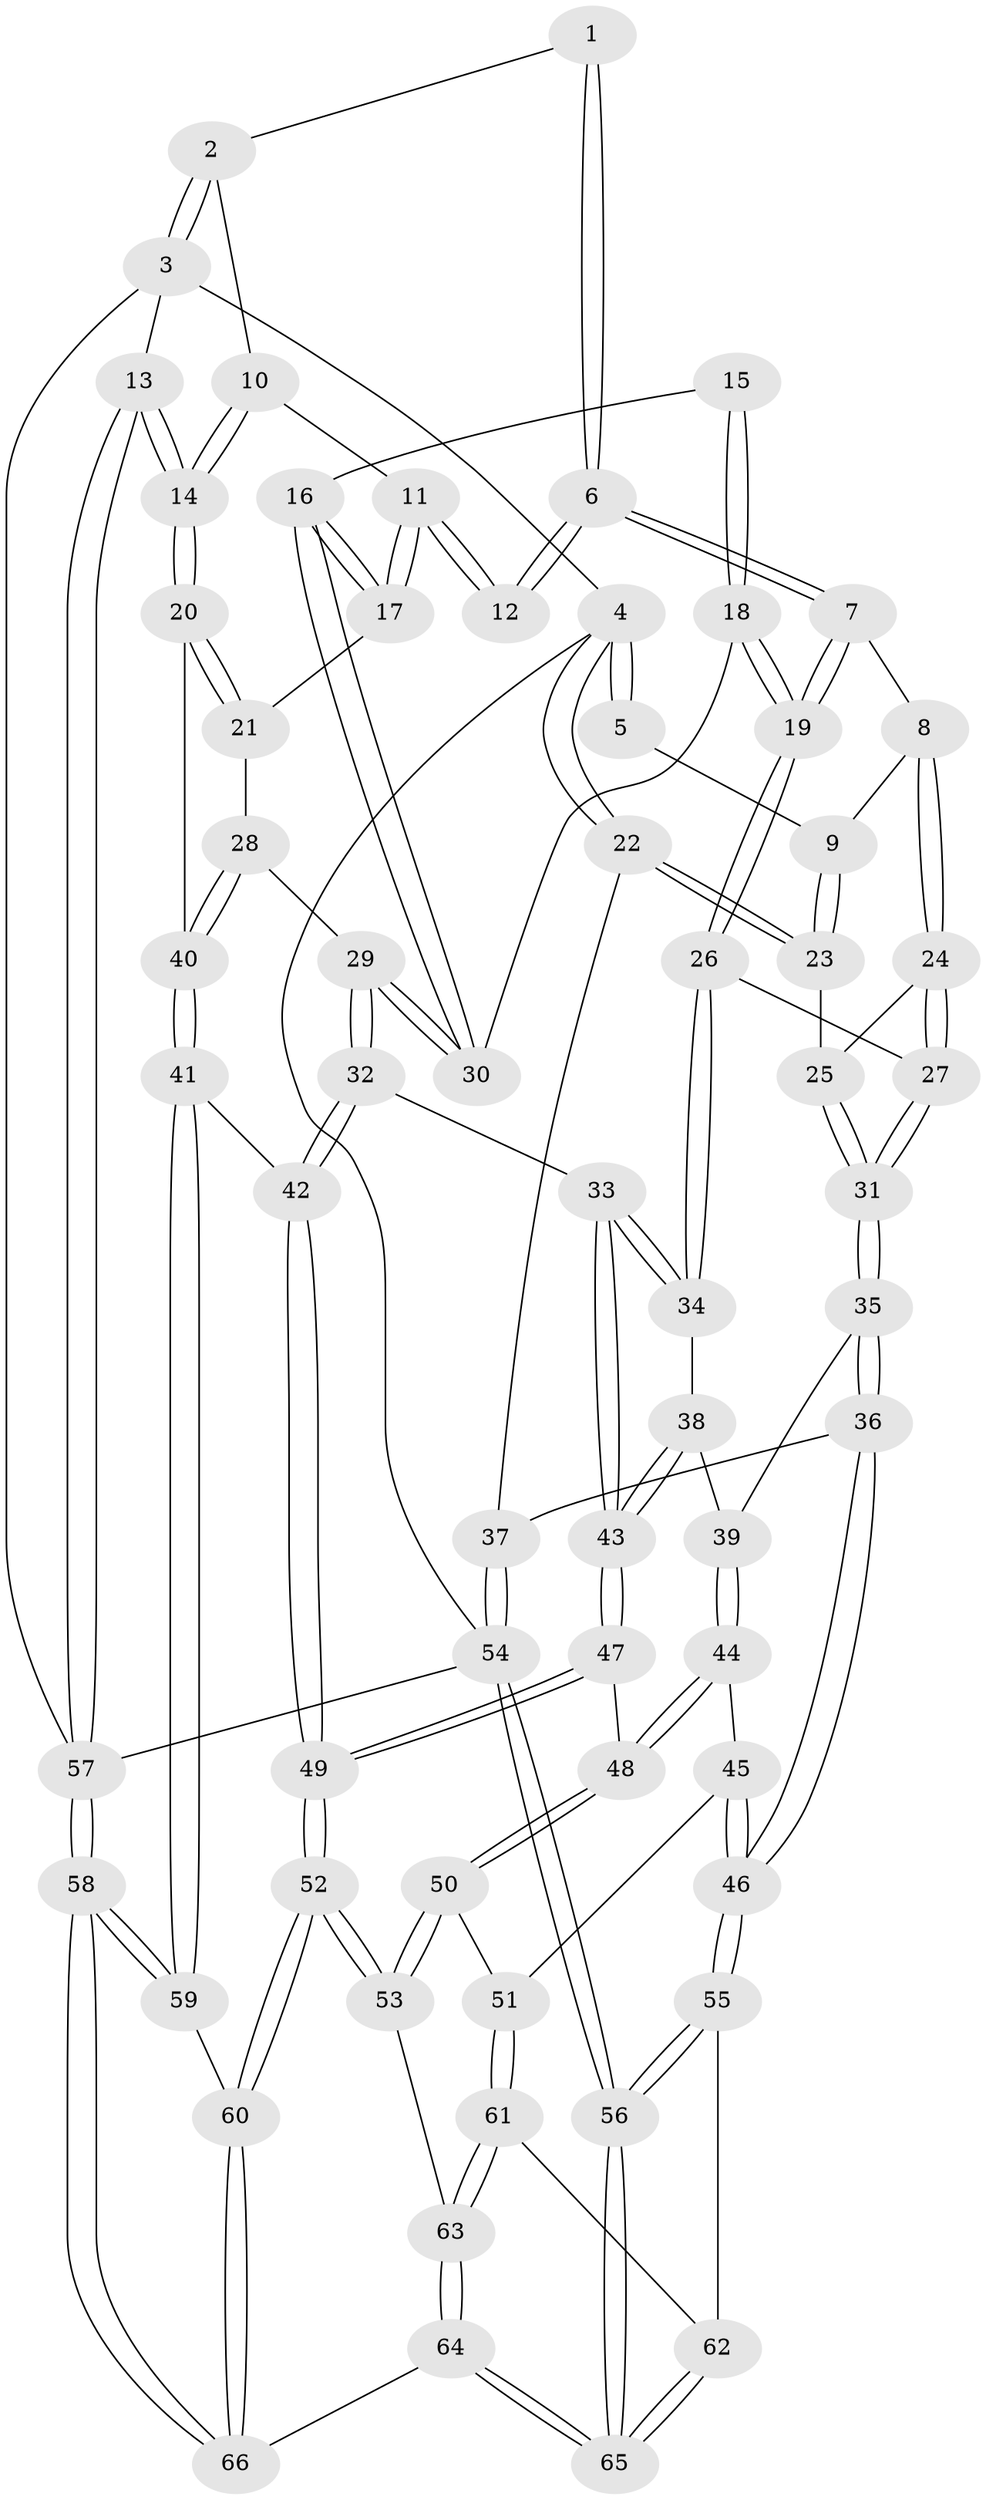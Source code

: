 // Generated by graph-tools (version 1.1) at 2025/38/03/09/25 02:38:51]
// undirected, 66 vertices, 162 edges
graph export_dot {
graph [start="1"]
  node [color=gray90,style=filled];
  1 [pos="+0.3830979298892843+0"];
  2 [pos="+1+0"];
  3 [pos="+1+0"];
  4 [pos="+0+0"];
  5 [pos="+0.32270087751157606+0"];
  6 [pos="+0.4054967142267851+0.0341981054790354"];
  7 [pos="+0.383922408128344+0.10744183983912979"];
  8 [pos="+0.2811189402750555+0.24264522877790945"];
  9 [pos="+0.03102483694376318+0.17590890960560107"];
  10 [pos="+0.8564040643223658+0.08263264677477236"];
  11 [pos="+0.7704653023712311+0.1728157078928206"];
  12 [pos="+0.4479974394493918+0.06810904624329696"];
  13 [pos="+1+0.5274492676774487"];
  14 [pos="+1+0.5204940762313607"];
  15 [pos="+0.48449652646621005+0.1120141235483408"];
  16 [pos="+0.6694168528143615+0.2844032449710662"];
  17 [pos="+0.73022251052282+0.2572136845363792"];
  18 [pos="+0.568235223359385+0.3524542316922996"];
  19 [pos="+0.4767767625682908+0.37965142318603146"];
  20 [pos="+0.9951331709317802+0.5219274884776212"];
  21 [pos="+0.7610420959129003+0.2948993454713249"];
  22 [pos="+0+0.26434313601999354"];
  23 [pos="+0+0.2506053377654487"];
  24 [pos="+0.27566789061193403+0.2623246289862626"];
  25 [pos="+0.03527973452623398+0.31360376025418535"];
  26 [pos="+0.4542496955304318+0.41251802018808725"];
  27 [pos="+0.27433520956491464+0.36005957972058367"];
  28 [pos="+0.7151368887480041+0.48624892706263306"];
  29 [pos="+0.6725701643294558+0.47398203030450736"];
  30 [pos="+0.6208204513232788+0.3481982832007874"];
  31 [pos="+0.20646855778241785+0.44089826976514135"];
  32 [pos="+0.5700794702417051+0.5551792372771784"];
  33 [pos="+0.5218478310781272+0.5311810844088537"];
  34 [pos="+0.45436012709069823+0.4332858431126806"];
  35 [pos="+0.20504282909072827+0.5038265430573259"];
  36 [pos="+0.10034788023282536+0.5736959230569157"];
  37 [pos="+0+0.5073484272154706"];
  38 [pos="+0.36445484524571653+0.5176203440947654"];
  39 [pos="+0.22849848339265277+0.5193125915460531"];
  40 [pos="+0.9029204453723899+0.5637802944388721"];
  41 [pos="+0.8679304641576316+0.6059120761292863"];
  42 [pos="+0.5874768772752293+0.6318636917275374"];
  43 [pos="+0.4073382629841081+0.6264487870092402"];
  44 [pos="+0.2853309559626486+0.63911468519322"];
  45 [pos="+0.2437147565868124+0.6906058619391587"];
  46 [pos="+0.13270815192013627+0.7468338284197538"];
  47 [pos="+0.3985166896474473+0.6635073445949237"];
  48 [pos="+0.3836112008903835+0.6723404655683433"];
  49 [pos="+0.5640400901324216+0.7227413897603584"];
  50 [pos="+0.3732698848987976+0.7111122185855487"];
  51 [pos="+0.3037146137276838+0.7620280475031361"];
  52 [pos="+0.5877033372272648+0.7905960078571705"];
  53 [pos="+0.4042996715176336+0.8050250319709501"];
  54 [pos="+0+1"];
  55 [pos="+0.13034188645429104+0.7553866538678734"];
  56 [pos="+0+1"];
  57 [pos="+1+1"];
  58 [pos="+1+1"];
  59 [pos="+0.7622323036788373+0.8207707711418551"];
  60 [pos="+0.5988828005888175+0.8050852658667359"];
  61 [pos="+0.3021361285632205+0.7654602808261428"];
  62 [pos="+0.2937975038376162+0.7726175891393705"];
  63 [pos="+0.3758384282315981+0.8491866421869975"];
  64 [pos="+0.2886275597141606+1"];
  65 [pos="+0.1745556492611892+1"];
  66 [pos="+0.4303191566200955+1"];
  1 -- 2;
  1 -- 6;
  1 -- 6;
  2 -- 3;
  2 -- 3;
  2 -- 10;
  3 -- 4;
  3 -- 13;
  3 -- 57;
  4 -- 5;
  4 -- 5;
  4 -- 22;
  4 -- 22;
  4 -- 54;
  5 -- 9;
  6 -- 7;
  6 -- 7;
  6 -- 12;
  6 -- 12;
  7 -- 8;
  7 -- 19;
  7 -- 19;
  8 -- 9;
  8 -- 24;
  8 -- 24;
  9 -- 23;
  9 -- 23;
  10 -- 11;
  10 -- 14;
  10 -- 14;
  11 -- 12;
  11 -- 12;
  11 -- 17;
  11 -- 17;
  13 -- 14;
  13 -- 14;
  13 -- 57;
  13 -- 57;
  14 -- 20;
  14 -- 20;
  15 -- 16;
  15 -- 18;
  15 -- 18;
  16 -- 17;
  16 -- 17;
  16 -- 30;
  16 -- 30;
  17 -- 21;
  18 -- 19;
  18 -- 19;
  18 -- 30;
  19 -- 26;
  19 -- 26;
  20 -- 21;
  20 -- 21;
  20 -- 40;
  21 -- 28;
  22 -- 23;
  22 -- 23;
  22 -- 37;
  23 -- 25;
  24 -- 25;
  24 -- 27;
  24 -- 27;
  25 -- 31;
  25 -- 31;
  26 -- 27;
  26 -- 34;
  26 -- 34;
  27 -- 31;
  27 -- 31;
  28 -- 29;
  28 -- 40;
  28 -- 40;
  29 -- 30;
  29 -- 30;
  29 -- 32;
  29 -- 32;
  31 -- 35;
  31 -- 35;
  32 -- 33;
  32 -- 42;
  32 -- 42;
  33 -- 34;
  33 -- 34;
  33 -- 43;
  33 -- 43;
  34 -- 38;
  35 -- 36;
  35 -- 36;
  35 -- 39;
  36 -- 37;
  36 -- 46;
  36 -- 46;
  37 -- 54;
  37 -- 54;
  38 -- 39;
  38 -- 43;
  38 -- 43;
  39 -- 44;
  39 -- 44;
  40 -- 41;
  40 -- 41;
  41 -- 42;
  41 -- 59;
  41 -- 59;
  42 -- 49;
  42 -- 49;
  43 -- 47;
  43 -- 47;
  44 -- 45;
  44 -- 48;
  44 -- 48;
  45 -- 46;
  45 -- 46;
  45 -- 51;
  46 -- 55;
  46 -- 55;
  47 -- 48;
  47 -- 49;
  47 -- 49;
  48 -- 50;
  48 -- 50;
  49 -- 52;
  49 -- 52;
  50 -- 51;
  50 -- 53;
  50 -- 53;
  51 -- 61;
  51 -- 61;
  52 -- 53;
  52 -- 53;
  52 -- 60;
  52 -- 60;
  53 -- 63;
  54 -- 56;
  54 -- 56;
  54 -- 57;
  55 -- 56;
  55 -- 56;
  55 -- 62;
  56 -- 65;
  56 -- 65;
  57 -- 58;
  57 -- 58;
  58 -- 59;
  58 -- 59;
  58 -- 66;
  58 -- 66;
  59 -- 60;
  60 -- 66;
  60 -- 66;
  61 -- 62;
  61 -- 63;
  61 -- 63;
  62 -- 65;
  62 -- 65;
  63 -- 64;
  63 -- 64;
  64 -- 65;
  64 -- 65;
  64 -- 66;
}
